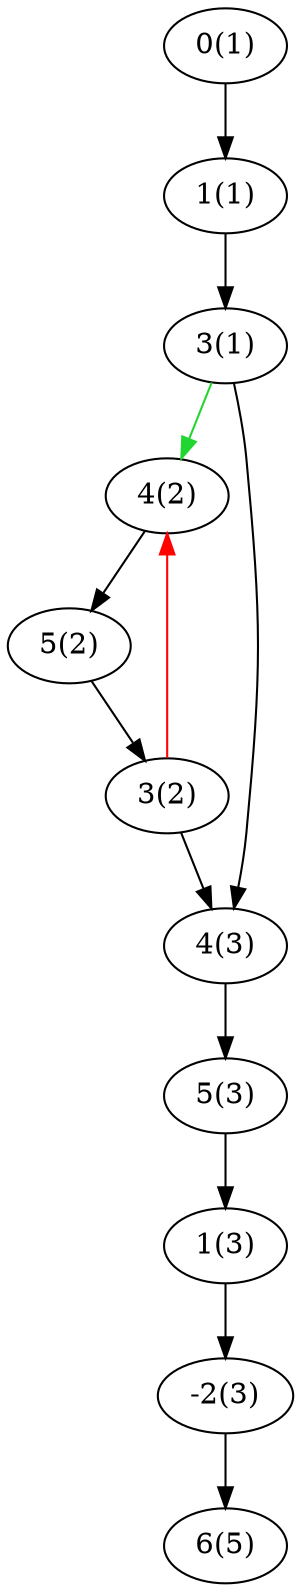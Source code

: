 digraph { /* (3,(1,2), i) */
1 [label="0(1)"];
1032 [label="1(1)"];
3094 [label="3(1)"];
4126 [label="4(2)"];
5157 [label="5(2)"];
3095 [label="3(2)"];
4127 [label="4(3)"];
5158 [label="5(3)"];
1034 [label="1(3)"];
-2059 [label="-2(3)"];
6191 [label="6(5)"];
 1 -> 1032;
 1032 -> 3094;
 3094 -> 4126 [color="0.348 0.839 0.839"];
 3094 -> 4127;
 4126 -> 5157;
 5157 -> 3095;
 3095 -> 4126 [color="0.002 0.999 0.999"];
 3095 -> 4127;
 4127 -> 5158;
 5158 -> 1034;
 1034 -> -2059;
 -2059 -> 6191;
}
